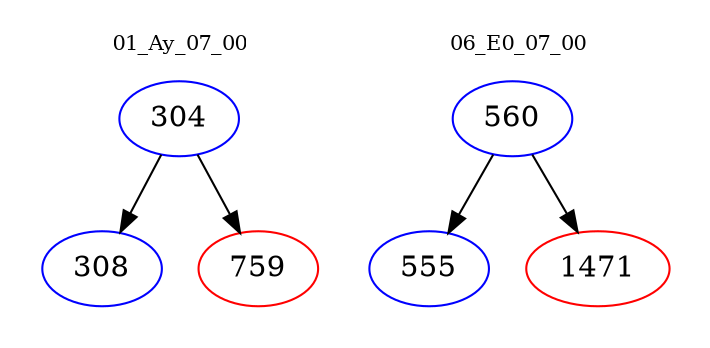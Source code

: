 digraph{
subgraph cluster_0 {
color = white
label = "01_Ay_07_00";
fontsize=10;
T0_304 [label="304", color="blue"]
T0_304 -> T0_308 [color="black"]
T0_308 [label="308", color="blue"]
T0_304 -> T0_759 [color="black"]
T0_759 [label="759", color="red"]
}
subgraph cluster_1 {
color = white
label = "06_E0_07_00";
fontsize=10;
T1_560 [label="560", color="blue"]
T1_560 -> T1_555 [color="black"]
T1_555 [label="555", color="blue"]
T1_560 -> T1_1471 [color="black"]
T1_1471 [label="1471", color="red"]
}
}
